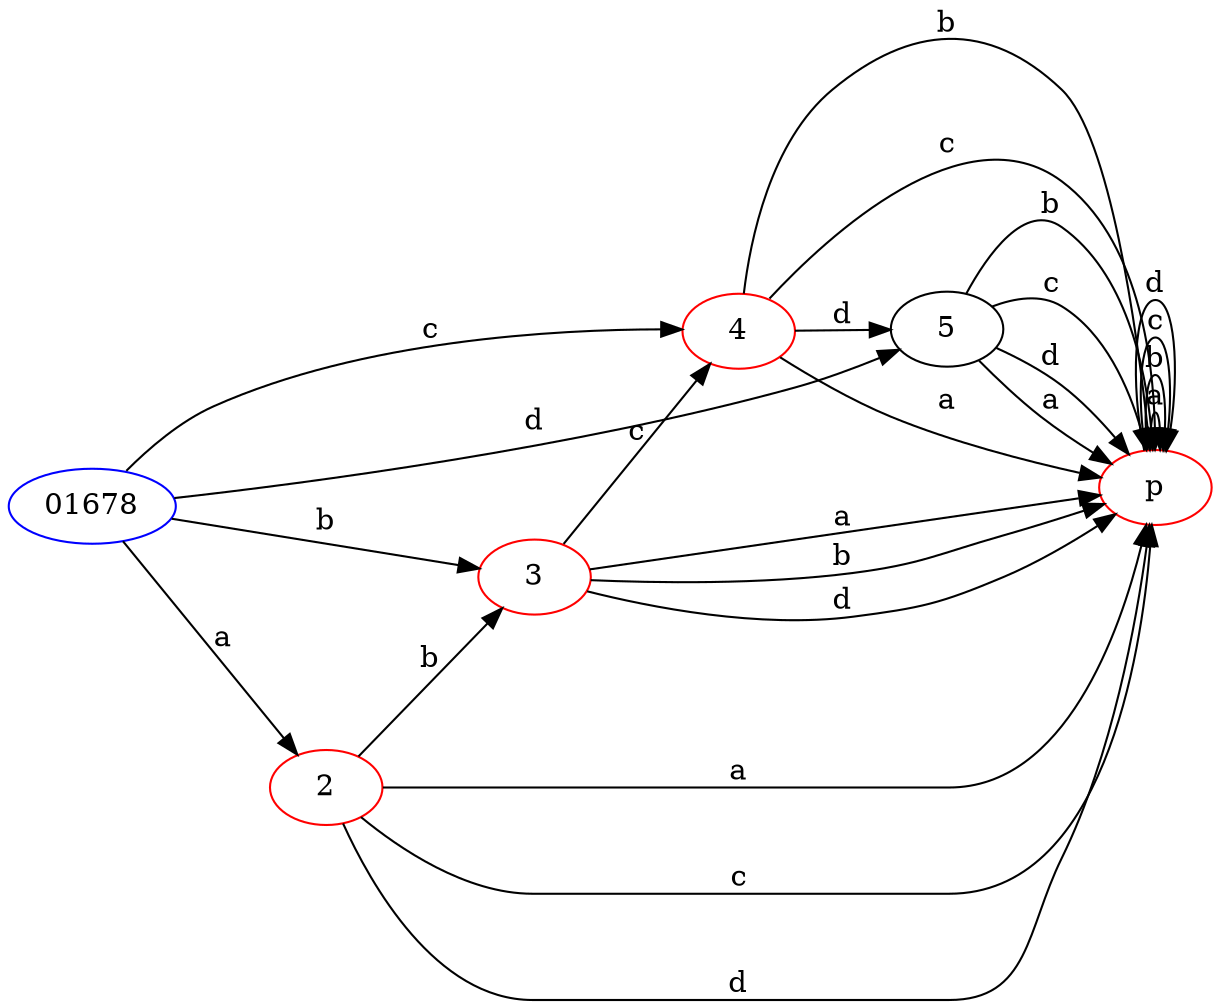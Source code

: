 digraph {
	rankdir=LR
	p [color=red]
	p -> p [label=a]
	p -> p [label=b]
	p -> p [label=c]
	p -> p [label=d]
	5
	5 -> p [label=a]
	5 -> p [label=b]
	5 -> p [label=c]
	5 -> p [label=d]
	4 [color=red]
	4 -> 5 [label=d]
	4 -> p [label=a]
	4 -> p [label=b]
	4 -> p [label=c]
	01678 [color=blue]
	01678 -> 5 [label=d]
	01678 -> 2 [label=a]
	01678 -> 3 [label=b]
	01678 -> 4 [label=c]
	3 [color=red]
	3 -> 4 [label=c]
	3 -> p [label=a]
	3 -> p [label=b]
	3 -> p [label=d]
	2 [color=red]
	2 -> 3 [label=b]
	2 -> p [label=a]
	2 -> p [label=c]
	2 -> p [label=d]
}
